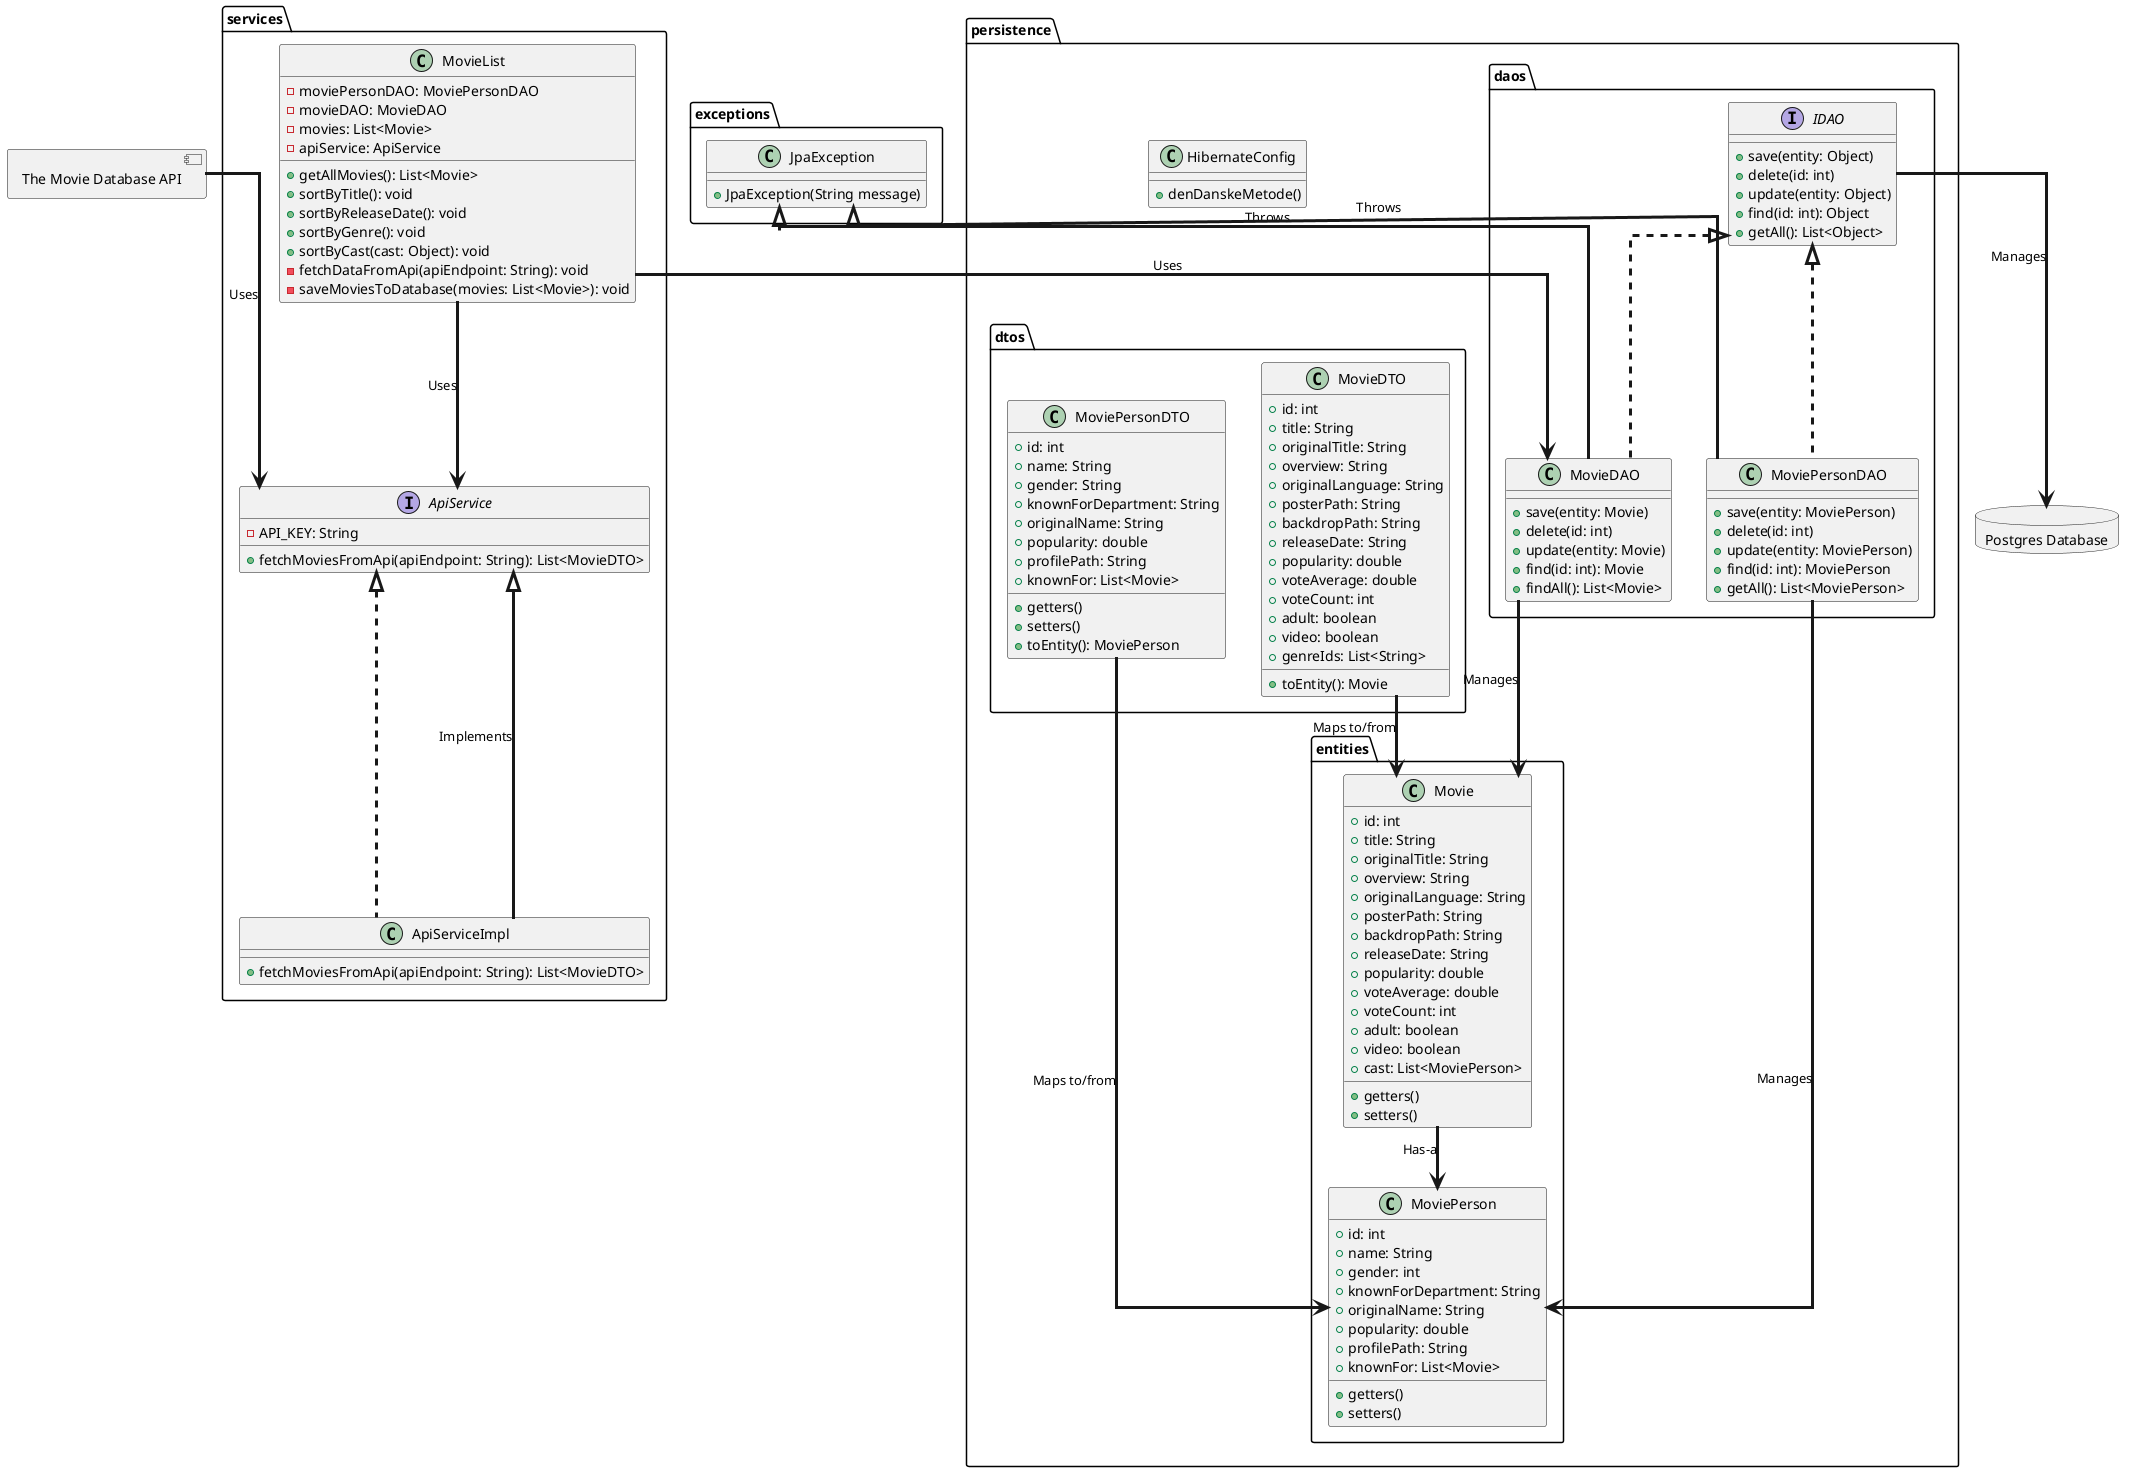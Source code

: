 @startuml sp1

component TMDB_API [
The Movie Database API
]

database Database [
Postgres Database
]

'' Styling
skinparam ArrowThickness 3
skinparam linetype ortho

''

package "services" {
  class MovieList {
    +getAllMovies(): List<Movie>
    +sortByTitle(): void
    +sortByReleaseDate(): void
    +sortByGenre(): void
    +sortByCast(cast: Object): void
    -fetchDataFromApi(apiEndpoint: String): void
    -saveMoviesToDatabase(movies: List<Movie>): void
    -moviePersonDAO: MoviePersonDAO
    -movieDAO: MovieDAO
    -movies: List<Movie>
    -apiService: ApiService
  }

  interface ApiService {
    +fetchMoviesFromApi(apiEndpoint: String): List<MovieDTO>
    -API_KEY: String
  }

  class ApiServiceImpl implements ApiService {
    +fetchMoviesFromApi(apiEndpoint: String): List<MovieDTO>
  }
}

package "persistence" {
  package "daos" {
    interface IDAO {
      +save(entity: Object)
      +delete(id: int)
      +update(entity: Object)
      +find(id: int): Object
      +getAll(): List<Object>
    }

    class MovieDAO implements IDAO {
      +save(entity: Movie)
      +delete(id: int)
      +update(entity: Movie)
      +find(id: int): Movie
      +findAll(): List<Movie>
    }

    class MoviePersonDAO implements IDAO {
      +save(entity: MoviePerson)
      +delete(id: int)
      +update(entity: MoviePerson)
      +find(id: int): MoviePerson
      +getAll(): List<MoviePerson>
    }
  }

  package "dtos" {
    class MovieDTO {
      +id: int
      +title: String
      +originalTitle: String
      +overview: String
      +originalLanguage: String
      +posterPath: String
      +backdropPath: String
      +releaseDate: String
      +popularity: double
      +voteAverage: double
      +voteCount: int
      +adult: boolean
      +video: boolean
      +genreIds: List<String>
      +toEntity(): Movie
    }

    class MoviePersonDTO {
      +id: int
      +name: String
      +gender: String
      +knownForDepartment: String
      +originalName: String
      +popularity: double
      +profilePath: String
      +knownFor: List<Movie>
      +getters()
      +setters()
      +toEntity(): MoviePerson
    }
  }

  class HibernateConfig {
    +denDanskeMetode()
  }

  package "entities" {
    class Movie {
      +id: int
      +title: String
      +originalTitle: String
      +overview: String
      +originalLanguage: String
      +posterPath: String
      +backdropPath: String
      +releaseDate: String
      +popularity: double
      +voteAverage: double
      +voteCount: int
      +adult: boolean
      +video: boolean
      +cast: List<MoviePerson>
      +getters()
      +setters()
    }

    class MoviePerson {
      +id: int
      +name: String
      +gender: int
      +knownForDepartment: String
      +originalName: String
      +popularity: double
      +profilePath: String
      +knownFor: List<Movie>
      +getters()
      +setters()
    }
  }
}

package "exceptions" {
  class JpaException {
    +JpaException(String message)
  }
}


' Define relationships
TMDB_API --> ApiService : Uses
IDAO --> Database : Manages
MovieList --> MovieDAO : Uses
MovieList --> ApiService : Uses
ApiServiceImpl --|> ApiService : Implements
MovieDAO --> Movie : Manages
MoviePersonDAO --> MoviePerson : Manages
MovieDTO --> Movie : Maps to/from
MoviePersonDTO --> MoviePerson : Maps to/from
JpaException <|-- MovieDAO : Throws
JpaException <|-- MoviePersonDAO : Throws
Movie --> MoviePerson : Has-a

@enduml